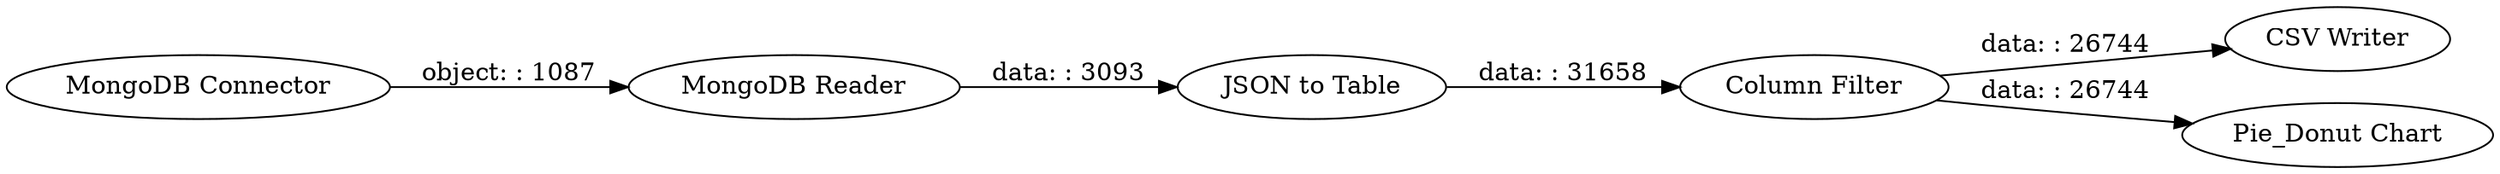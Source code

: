 digraph {
	"-6893302369134854666_1" [label="MongoDB Connector"]
	"-6893302369134854666_6" [label="CSV Writer"]
	"-6893302369134854666_2" [label="MongoDB Reader"]
	"-6893302369134854666_5" [label="Pie_Donut Chart"]
	"-6893302369134854666_4" [label="Column Filter"]
	"-6893302369134854666_3" [label="JSON to Table"]
	"-6893302369134854666_4" -> "-6893302369134854666_5" [label="data: : 26744"]
	"-6893302369134854666_2" -> "-6893302369134854666_3" [label="data: : 3093"]
	"-6893302369134854666_3" -> "-6893302369134854666_4" [label="data: : 31658"]
	"-6893302369134854666_1" -> "-6893302369134854666_2" [label="object: : 1087"]
	"-6893302369134854666_4" -> "-6893302369134854666_6" [label="data: : 26744"]
	rankdir=LR
}
